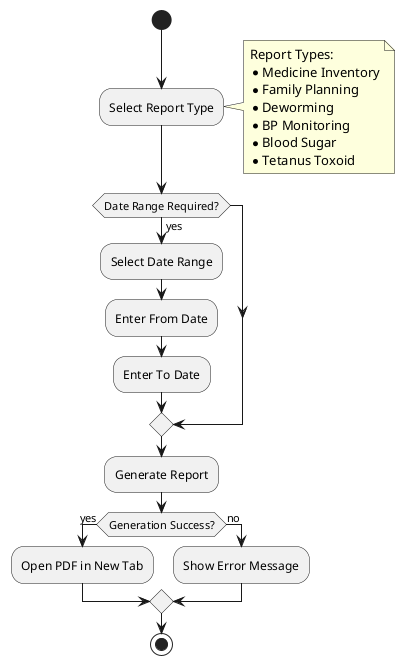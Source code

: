 @startuml Reports Activity

start

:Select Report Type;
note right
  Report Types:
  * Medicine Inventory
  * Family Planning
  * Deworming
  * BP Monitoring
  * Blood Sugar
  * Tetanus Toxoid
end note

if (Date Range Required?) then (yes)
  :Select Date Range;
  :Enter From Date;
  :Enter To Date;
endif

:Generate Report;

if (Generation Success?) then (yes)
  :Open PDF in New Tab;
else (no)
  :Show Error Message;
endif

stop

@enduml 